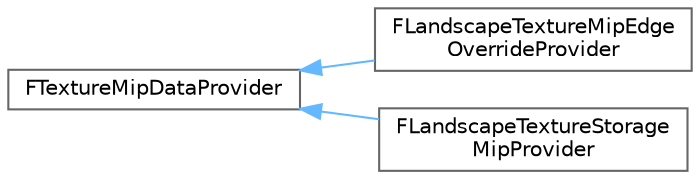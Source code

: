digraph "Graphical Class Hierarchy"
{
 // INTERACTIVE_SVG=YES
 // LATEX_PDF_SIZE
  bgcolor="transparent";
  edge [fontname=Helvetica,fontsize=10,labelfontname=Helvetica,labelfontsize=10];
  node [fontname=Helvetica,fontsize=10,shape=box,height=0.2,width=0.4];
  rankdir="LR";
  Node0 [id="Node000000",label="FTextureMipDataProvider",height=0.2,width=0.4,color="grey40", fillcolor="white", style="filled",URL="$d0/d1b/classFTextureMipDataProvider.html",tooltip="FTextureMipDataProvider defines the update steps and interface to implement the mip data strategy use..."];
  Node0 -> Node1 [id="edge5168_Node000000_Node000001",dir="back",color="steelblue1",style="solid",tooltip=" "];
  Node1 [id="Node000001",label="FLandscapeTextureMipEdge\lOverrideProvider",height=0.2,width=0.4,color="grey40", fillcolor="white", style="filled",URL="$d3/d16/classFLandscapeTextureMipEdgeOverrideProvider.html",tooltip=" "];
  Node0 -> Node2 [id="edge5169_Node000000_Node000002",dir="back",color="steelblue1",style="solid",tooltip=" "];
  Node2 [id="Node000002",label="FLandscapeTextureStorage\lMipProvider",height=0.2,width=0.4,color="grey40", fillcolor="white", style="filled",URL="$df/db5/classFLandscapeTextureStorageMipProvider.html",tooltip=" "];
}
